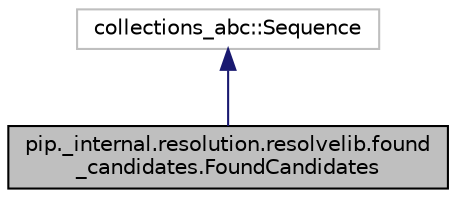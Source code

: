 digraph "pip._internal.resolution.resolvelib.found_candidates.FoundCandidates"
{
 // LATEX_PDF_SIZE
  edge [fontname="Helvetica",fontsize="10",labelfontname="Helvetica",labelfontsize="10"];
  node [fontname="Helvetica",fontsize="10",shape=record];
  Node1 [label="pip._internal.resolution.resolvelib.found\l_candidates.FoundCandidates",height=0.2,width=0.4,color="black", fillcolor="grey75", style="filled", fontcolor="black",tooltip=" "];
  Node2 -> Node1 [dir="back",color="midnightblue",fontsize="10",style="solid",fontname="Helvetica"];
  Node2 [label="collections_abc::Sequence",height=0.2,width=0.4,color="grey75", fillcolor="white", style="filled",tooltip=" "];
}
